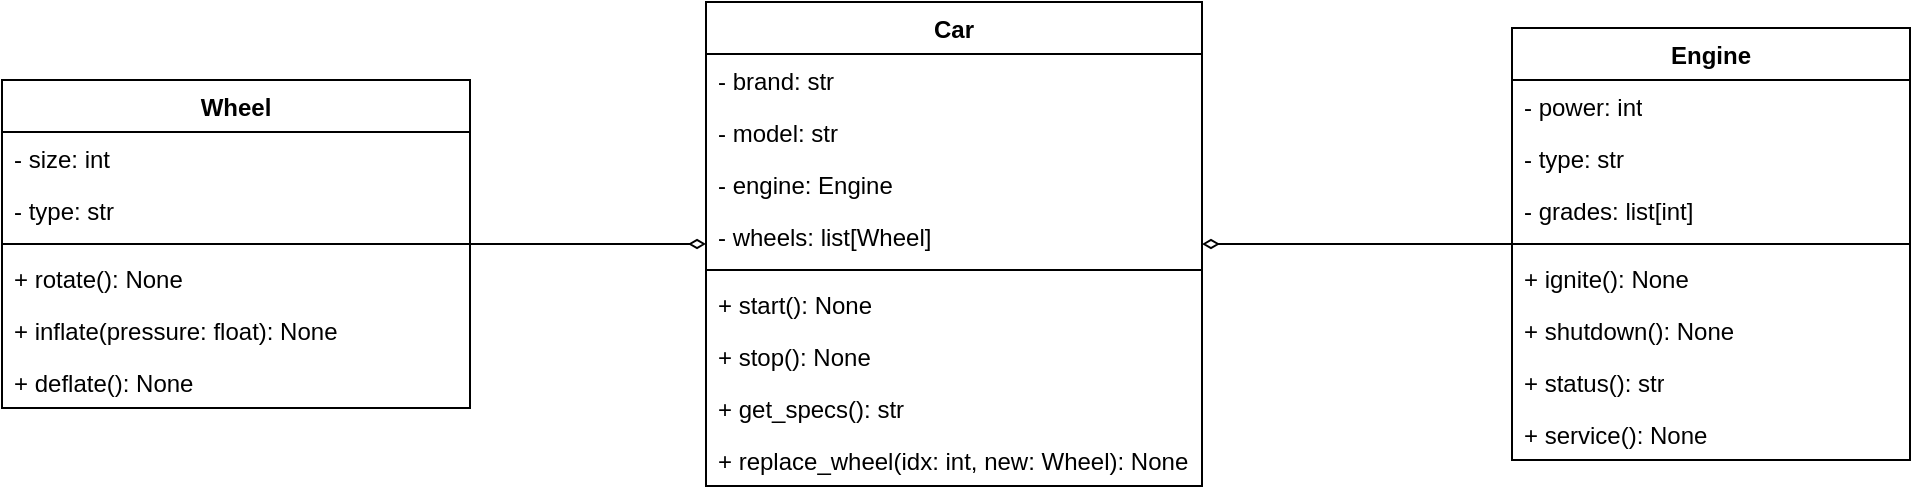 <mxfile version="27.2.0">
  <diagram name="Страница — 1" id="98PHKMsD34UQTh_nlD2o">
    <mxGraphModel dx="3026" dy="2001" grid="0" gridSize="10" guides="1" tooltips="1" connect="1" arrows="1" fold="1" page="0" pageScale="1" pageWidth="827" pageHeight="1169" background="none" math="0" shadow="0">
      <root>
        <mxCell id="0" />
        <mxCell id="1" parent="0" />
        <mxCell id="PNts2v_gps7jaMPYKKa1-6" style="edgeStyle=orthogonalEdgeStyle;rounded=0;orthogonalLoop=1;jettySize=auto;html=1;endArrow=diamondThin;endFill=0;" edge="1" parent="1" source="snQ2CsnS0dzN30ZPpkNn-2" target="snQ2CsnS0dzN30ZPpkNn-11">
          <mxGeometry relative="1" as="geometry" />
        </mxCell>
        <mxCell id="snQ2CsnS0dzN30ZPpkNn-2" value="Wheel" style="swimlane;fontStyle=1;align=center;verticalAlign=top;childLayout=stackLayout;horizontal=1;startSize=26;horizontalStack=0;resizeParent=1;resizeParentMax=0;resizeLast=0;collapsible=1;marginBottom=0;whiteSpace=wrap;html=1;" parent="1" vertex="1">
          <mxGeometry x="-1223" y="-916" width="234" height="164" as="geometry" />
        </mxCell>
        <mxCell id="snQ2CsnS0dzN30ZPpkNn-3" value="-&amp;nbsp;size: int" style="text;strokeColor=none;fillColor=none;align=left;verticalAlign=top;spacingLeft=4;spacingRight=4;overflow=hidden;rotatable=0;points=[[0,0.5],[1,0.5]];portConstraint=eastwest;whiteSpace=wrap;html=1;" parent="snQ2CsnS0dzN30ZPpkNn-2" vertex="1">
          <mxGeometry y="26" width="234" height="26" as="geometry" />
        </mxCell>
        <mxCell id="snQ2CsnS0dzN30ZPpkNn-6" value="-&amp;nbsp;type: str" style="text;strokeColor=none;fillColor=none;align=left;verticalAlign=top;spacingLeft=4;spacingRight=4;overflow=hidden;rotatable=0;points=[[0,0.5],[1,0.5]];portConstraint=eastwest;whiteSpace=wrap;html=1;" parent="snQ2CsnS0dzN30ZPpkNn-2" vertex="1">
          <mxGeometry y="52" width="234" height="26" as="geometry" />
        </mxCell>
        <mxCell id="snQ2CsnS0dzN30ZPpkNn-4" value="" style="line;strokeWidth=1;fillColor=none;align=left;verticalAlign=middle;spacingTop=-1;spacingLeft=3;spacingRight=3;rotatable=0;labelPosition=right;points=[];portConstraint=eastwest;strokeColor=inherit;" parent="snQ2CsnS0dzN30ZPpkNn-2" vertex="1">
          <mxGeometry y="78" width="234" height="8" as="geometry" />
        </mxCell>
        <mxCell id="snQ2CsnS0dzN30ZPpkNn-5" value="+&amp;nbsp;rotate(): None" style="text;strokeColor=none;fillColor=none;align=left;verticalAlign=top;spacingLeft=4;spacingRight=4;overflow=hidden;rotatable=0;points=[[0,0.5],[1,0.5]];portConstraint=eastwest;whiteSpace=wrap;html=1;" parent="snQ2CsnS0dzN30ZPpkNn-2" vertex="1">
          <mxGeometry y="86" width="234" height="26" as="geometry" />
        </mxCell>
        <mxCell id="snQ2CsnS0dzN30ZPpkNn-9" value="+&amp;nbsp;inflate(pressure: float): None" style="text;strokeColor=none;fillColor=none;align=left;verticalAlign=top;spacingLeft=4;spacingRight=4;overflow=hidden;rotatable=0;points=[[0,0.5],[1,0.5]];portConstraint=eastwest;whiteSpace=wrap;html=1;" parent="snQ2CsnS0dzN30ZPpkNn-2" vertex="1">
          <mxGeometry y="112" width="234" height="26" as="geometry" />
        </mxCell>
        <mxCell id="snQ2CsnS0dzN30ZPpkNn-10" value="+&amp;nbsp;deflate(): None" style="text;strokeColor=none;fillColor=none;align=left;verticalAlign=top;spacingLeft=4;spacingRight=4;overflow=hidden;rotatable=0;points=[[0,0.5],[1,0.5]];portConstraint=eastwest;whiteSpace=wrap;html=1;" parent="snQ2CsnS0dzN30ZPpkNn-2" vertex="1">
          <mxGeometry y="138" width="234" height="26" as="geometry" />
        </mxCell>
        <mxCell id="snQ2CsnS0dzN30ZPpkNn-11" value="Car" style="swimlane;fontStyle=1;align=center;verticalAlign=top;childLayout=stackLayout;horizontal=1;startSize=26;horizontalStack=0;resizeParent=1;resizeParentMax=0;resizeLast=0;collapsible=1;marginBottom=0;whiteSpace=wrap;html=1;" parent="1" vertex="1">
          <mxGeometry x="-871" y="-955" width="248" height="242" as="geometry" />
        </mxCell>
        <mxCell id="snQ2CsnS0dzN30ZPpkNn-12" value="- brand: str" style="text;strokeColor=none;fillColor=none;align=left;verticalAlign=top;spacingLeft=4;spacingRight=4;overflow=hidden;rotatable=0;points=[[0,0.5],[1,0.5]];portConstraint=eastwest;whiteSpace=wrap;html=1;" parent="snQ2CsnS0dzN30ZPpkNn-11" vertex="1">
          <mxGeometry y="26" width="248" height="26" as="geometry" />
        </mxCell>
        <mxCell id="snQ2CsnS0dzN30ZPpkNn-13" value="-&amp;nbsp;model: str" style="text;strokeColor=none;fillColor=none;align=left;verticalAlign=top;spacingLeft=4;spacingRight=4;overflow=hidden;rotatable=0;points=[[0,0.5],[1,0.5]];portConstraint=eastwest;whiteSpace=wrap;html=1;" parent="snQ2CsnS0dzN30ZPpkNn-11" vertex="1">
          <mxGeometry y="52" width="248" height="26" as="geometry" />
        </mxCell>
        <mxCell id="PNts2v_gps7jaMPYKKa1-3" value="- engine: Engine" style="text;strokeColor=none;fillColor=none;align=left;verticalAlign=top;spacingLeft=4;spacingRight=4;overflow=hidden;rotatable=0;points=[[0,0.5],[1,0.5]];portConstraint=eastwest;whiteSpace=wrap;html=1;" vertex="1" parent="snQ2CsnS0dzN30ZPpkNn-11">
          <mxGeometry y="78" width="248" height="26" as="geometry" />
        </mxCell>
        <mxCell id="PNts2v_gps7jaMPYKKa1-4" value="-&amp;nbsp;wheels: list[Wheel]" style="text;strokeColor=none;fillColor=none;align=left;verticalAlign=top;spacingLeft=4;spacingRight=4;overflow=hidden;rotatable=0;points=[[0,0.5],[1,0.5]];portConstraint=eastwest;whiteSpace=wrap;html=1;" vertex="1" parent="snQ2CsnS0dzN30ZPpkNn-11">
          <mxGeometry y="104" width="248" height="26" as="geometry" />
        </mxCell>
        <mxCell id="snQ2CsnS0dzN30ZPpkNn-15" value="" style="line;strokeWidth=1;fillColor=none;align=left;verticalAlign=middle;spacingTop=-1;spacingLeft=3;spacingRight=3;rotatable=0;labelPosition=right;points=[];portConstraint=eastwest;strokeColor=inherit;" parent="snQ2CsnS0dzN30ZPpkNn-11" vertex="1">
          <mxGeometry y="130" width="248" height="8" as="geometry" />
        </mxCell>
        <mxCell id="snQ2CsnS0dzN30ZPpkNn-16" value="+&amp;nbsp;start(): None" style="text;strokeColor=none;fillColor=none;align=left;verticalAlign=top;spacingLeft=4;spacingRight=4;overflow=hidden;rotatable=0;points=[[0,0.5],[1,0.5]];portConstraint=eastwest;whiteSpace=wrap;html=1;" parent="snQ2CsnS0dzN30ZPpkNn-11" vertex="1">
          <mxGeometry y="138" width="248" height="26" as="geometry" />
        </mxCell>
        <mxCell id="snQ2CsnS0dzN30ZPpkNn-17" value="+&amp;nbsp;stop(): None " style="text;strokeColor=none;fillColor=none;align=left;verticalAlign=top;spacingLeft=4;spacingRight=4;overflow=hidden;rotatable=0;points=[[0,0.5],[1,0.5]];portConstraint=eastwest;whiteSpace=wrap;html=1;" parent="snQ2CsnS0dzN30ZPpkNn-11" vertex="1">
          <mxGeometry y="164" width="248" height="26" as="geometry" />
        </mxCell>
        <mxCell id="snQ2CsnS0dzN30ZPpkNn-18" value="+&amp;nbsp;get_specs(): str" style="text;strokeColor=none;fillColor=none;align=left;verticalAlign=top;spacingLeft=4;spacingRight=4;overflow=hidden;rotatable=0;points=[[0,0.5],[1,0.5]];portConstraint=eastwest;whiteSpace=wrap;html=1;" parent="snQ2CsnS0dzN30ZPpkNn-11" vertex="1">
          <mxGeometry y="190" width="248" height="26" as="geometry" />
        </mxCell>
        <mxCell id="snQ2CsnS0dzN30ZPpkNn-19" value="+&amp;nbsp;replace_wheel(idx: int, new: Wheel): None " style="text;strokeColor=none;fillColor=none;align=left;verticalAlign=top;spacingLeft=4;spacingRight=4;overflow=hidden;rotatable=0;points=[[0,0.5],[1,0.5]];portConstraint=eastwest;whiteSpace=wrap;html=1;" parent="snQ2CsnS0dzN30ZPpkNn-11" vertex="1">
          <mxGeometry y="216" width="248" height="26" as="geometry" />
        </mxCell>
        <mxCell id="PNts2v_gps7jaMPYKKa1-5" style="edgeStyle=orthogonalEdgeStyle;rounded=0;orthogonalLoop=1;jettySize=auto;html=1;endArrow=diamondThin;endFill=0;" edge="1" parent="1" source="DInlsjVugLMF9KfOr1XA-1" target="snQ2CsnS0dzN30ZPpkNn-11">
          <mxGeometry relative="1" as="geometry" />
        </mxCell>
        <mxCell id="DInlsjVugLMF9KfOr1XA-1" value="Engine" style="swimlane;fontStyle=1;align=center;verticalAlign=top;childLayout=stackLayout;horizontal=1;startSize=26;horizontalStack=0;resizeParent=1;resizeParentMax=0;resizeLast=0;collapsible=1;marginBottom=0;whiteSpace=wrap;html=1;" parent="1" vertex="1">
          <mxGeometry x="-468" y="-942" width="199" height="216" as="geometry" />
        </mxCell>
        <mxCell id="DInlsjVugLMF9KfOr1XA-2" value="- power: int" style="text;strokeColor=none;fillColor=none;align=left;verticalAlign=top;spacingLeft=4;spacingRight=4;overflow=hidden;rotatable=0;points=[[0,0.5],[1,0.5]];portConstraint=eastwest;whiteSpace=wrap;html=1;" parent="DInlsjVugLMF9KfOr1XA-1" vertex="1">
          <mxGeometry y="26" width="199" height="26" as="geometry" />
        </mxCell>
        <mxCell id="DInlsjVugLMF9KfOr1XA-3" value="- type: str" style="text;strokeColor=none;fillColor=none;align=left;verticalAlign=top;spacingLeft=4;spacingRight=4;overflow=hidden;rotatable=0;points=[[0,0.5],[1,0.5]];portConstraint=eastwest;whiteSpace=wrap;html=1;" parent="DInlsjVugLMF9KfOr1XA-1" vertex="1">
          <mxGeometry y="52" width="199" height="26" as="geometry" />
        </mxCell>
        <mxCell id="DInlsjVugLMF9KfOr1XA-4" value="-&amp;nbsp;grades: list[int] " style="text;strokeColor=none;fillColor=none;align=left;verticalAlign=top;spacingLeft=4;spacingRight=4;overflow=hidden;rotatable=0;points=[[0,0.5],[1,0.5]];portConstraint=eastwest;whiteSpace=wrap;html=1;" parent="DInlsjVugLMF9KfOr1XA-1" vertex="1">
          <mxGeometry y="78" width="199" height="26" as="geometry" />
        </mxCell>
        <mxCell id="DInlsjVugLMF9KfOr1XA-5" value="" style="line;strokeWidth=1;fillColor=none;align=left;verticalAlign=middle;spacingTop=-1;spacingLeft=3;spacingRight=3;rotatable=0;labelPosition=right;points=[];portConstraint=eastwest;strokeColor=inherit;" parent="DInlsjVugLMF9KfOr1XA-1" vertex="1">
          <mxGeometry y="104" width="199" height="8" as="geometry" />
        </mxCell>
        <mxCell id="DInlsjVugLMF9KfOr1XA-6" value="+&amp;nbsp;ignite(): None " style="text;strokeColor=none;fillColor=none;align=left;verticalAlign=top;spacingLeft=4;spacingRight=4;overflow=hidden;rotatable=0;points=[[0,0.5],[1,0.5]];portConstraint=eastwest;whiteSpace=wrap;html=1;" parent="DInlsjVugLMF9KfOr1XA-1" vertex="1">
          <mxGeometry y="112" width="199" height="26" as="geometry" />
        </mxCell>
        <mxCell id="DInlsjVugLMF9KfOr1XA-7" value="+&amp;nbsp;shutdown(): None" style="text;strokeColor=none;fillColor=none;align=left;verticalAlign=top;spacingLeft=4;spacingRight=4;overflow=hidden;rotatable=0;points=[[0,0.5],[1,0.5]];portConstraint=eastwest;whiteSpace=wrap;html=1;" parent="DInlsjVugLMF9KfOr1XA-1" vertex="1">
          <mxGeometry y="138" width="199" height="26" as="geometry" />
        </mxCell>
        <mxCell id="PNts2v_gps7jaMPYKKa1-1" value="+&amp;nbsp;status(): str" style="text;strokeColor=none;fillColor=none;align=left;verticalAlign=top;spacingLeft=4;spacingRight=4;overflow=hidden;rotatable=0;points=[[0,0.5],[1,0.5]];portConstraint=eastwest;whiteSpace=wrap;html=1;" vertex="1" parent="DInlsjVugLMF9KfOr1XA-1">
          <mxGeometry y="164" width="199" height="26" as="geometry" />
        </mxCell>
        <mxCell id="PNts2v_gps7jaMPYKKa1-2" value="+&amp;nbsp;service(): None" style="text;strokeColor=none;fillColor=none;align=left;verticalAlign=top;spacingLeft=4;spacingRight=4;overflow=hidden;rotatable=0;points=[[0,0.5],[1,0.5]];portConstraint=eastwest;whiteSpace=wrap;html=1;" vertex="1" parent="DInlsjVugLMF9KfOr1XA-1">
          <mxGeometry y="190" width="199" height="26" as="geometry" />
        </mxCell>
      </root>
    </mxGraphModel>
  </diagram>
</mxfile>
